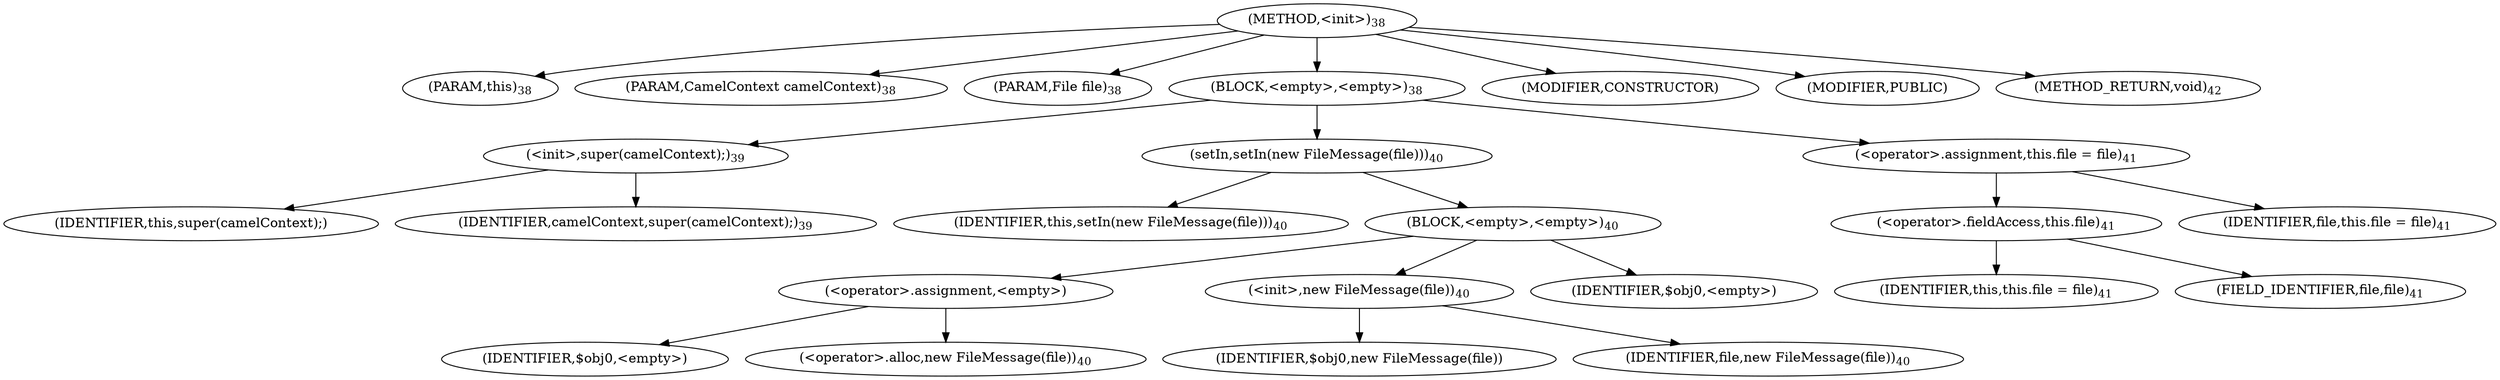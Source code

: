 digraph "&lt;init&gt;" {  
"17" [label = <(METHOD,&lt;init&gt;)<SUB>38</SUB>> ]
"4" [label = <(PARAM,this)<SUB>38</SUB>> ]
"18" [label = <(PARAM,CamelContext camelContext)<SUB>38</SUB>> ]
"19" [label = <(PARAM,File file)<SUB>38</SUB>> ]
"20" [label = <(BLOCK,&lt;empty&gt;,&lt;empty&gt;)<SUB>38</SUB>> ]
"21" [label = <(&lt;init&gt;,super(camelContext);)<SUB>39</SUB>> ]
"3" [label = <(IDENTIFIER,this,super(camelContext);)> ]
"22" [label = <(IDENTIFIER,camelContext,super(camelContext);)<SUB>39</SUB>> ]
"23" [label = <(setIn,setIn(new FileMessage(file)))<SUB>40</SUB>> ]
"5" [label = <(IDENTIFIER,this,setIn(new FileMessage(file)))<SUB>40</SUB>> ]
"24" [label = <(BLOCK,&lt;empty&gt;,&lt;empty&gt;)<SUB>40</SUB>> ]
"25" [label = <(&lt;operator&gt;.assignment,&lt;empty&gt;)> ]
"26" [label = <(IDENTIFIER,$obj0,&lt;empty&gt;)> ]
"27" [label = <(&lt;operator&gt;.alloc,new FileMessage(file))<SUB>40</SUB>> ]
"28" [label = <(&lt;init&gt;,new FileMessage(file))<SUB>40</SUB>> ]
"29" [label = <(IDENTIFIER,$obj0,new FileMessage(file))> ]
"30" [label = <(IDENTIFIER,file,new FileMessage(file))<SUB>40</SUB>> ]
"31" [label = <(IDENTIFIER,$obj0,&lt;empty&gt;)> ]
"32" [label = <(&lt;operator&gt;.assignment,this.file = file)<SUB>41</SUB>> ]
"33" [label = <(&lt;operator&gt;.fieldAccess,this.file)<SUB>41</SUB>> ]
"6" [label = <(IDENTIFIER,this,this.file = file)<SUB>41</SUB>> ]
"34" [label = <(FIELD_IDENTIFIER,file,file)<SUB>41</SUB>> ]
"35" [label = <(IDENTIFIER,file,this.file = file)<SUB>41</SUB>> ]
"36" [label = <(MODIFIER,CONSTRUCTOR)> ]
"37" [label = <(MODIFIER,PUBLIC)> ]
"38" [label = <(METHOD_RETURN,void)<SUB>42</SUB>> ]
  "17" -> "4" 
  "17" -> "18" 
  "17" -> "19" 
  "17" -> "20" 
  "17" -> "36" 
  "17" -> "37" 
  "17" -> "38" 
  "20" -> "21" 
  "20" -> "23" 
  "20" -> "32" 
  "21" -> "3" 
  "21" -> "22" 
  "23" -> "5" 
  "23" -> "24" 
  "24" -> "25" 
  "24" -> "28" 
  "24" -> "31" 
  "25" -> "26" 
  "25" -> "27" 
  "28" -> "29" 
  "28" -> "30" 
  "32" -> "33" 
  "32" -> "35" 
  "33" -> "6" 
  "33" -> "34" 
}
